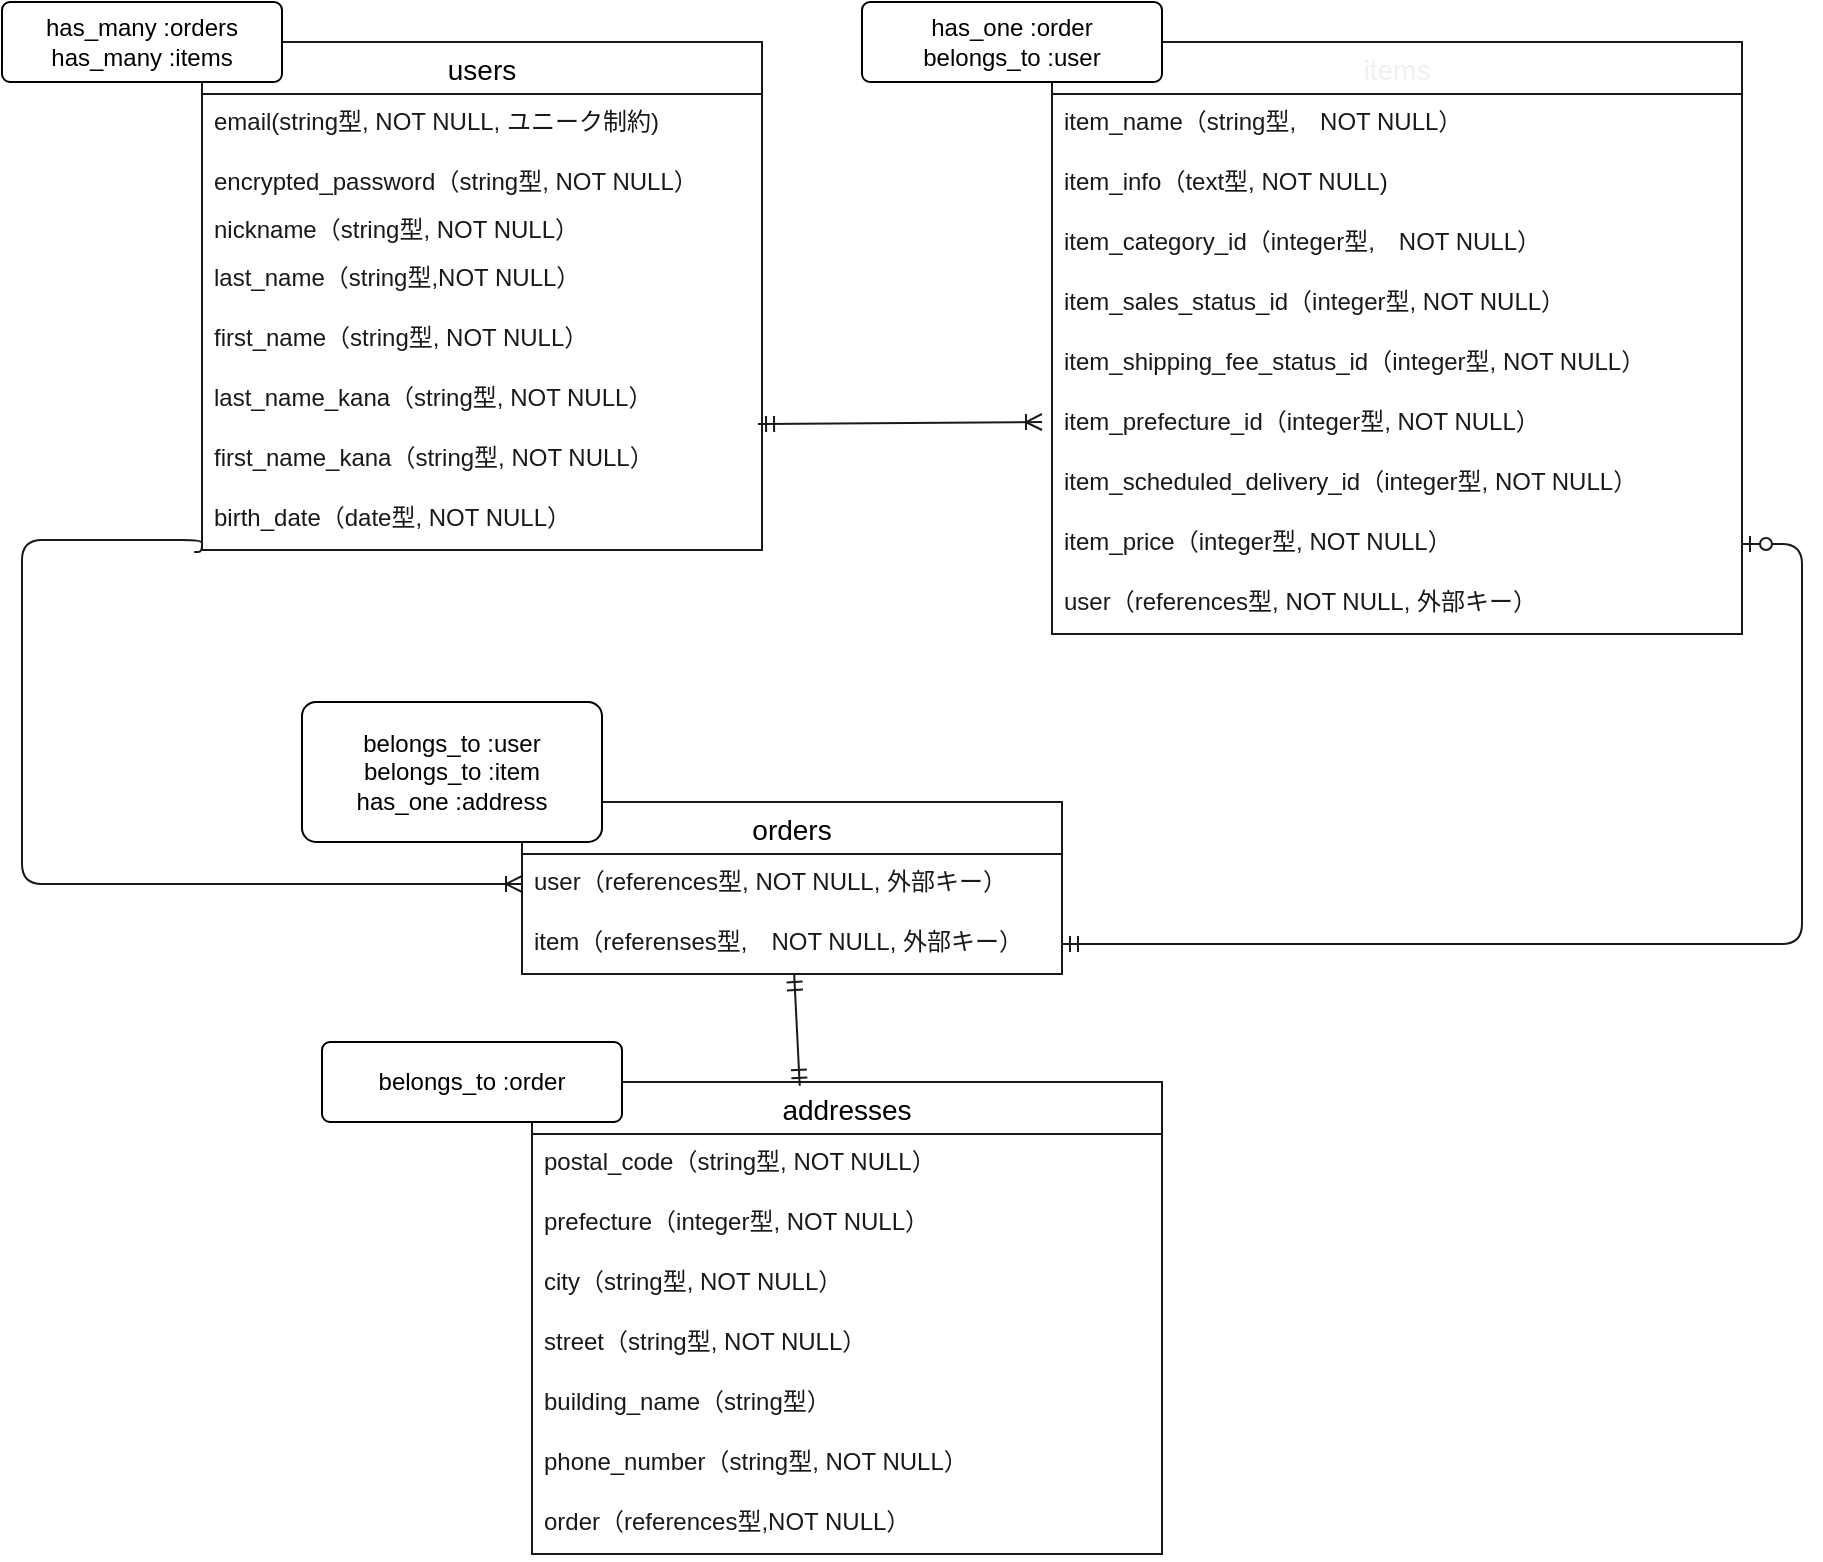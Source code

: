 <mxfile>
    <diagram id="iHe5-swWgr277LIi-snk" name="ページ1">
        <mxGraphModel dx="1323" dy="1961" grid="1" gridSize="10" guides="1" tooltips="1" connect="1" arrows="1" fold="1" page="1" pageScale="1" pageWidth="827" pageHeight="1169" background="#ffffff" math="0" shadow="0">
            <root>
                <mxCell id="0"/>
                <mxCell id="1" parent="0"/>
                <mxCell id="2" value="users" style="swimlane;fontStyle=0;childLayout=stackLayout;horizontal=1;startSize=26;horizontalStack=0;resizeParent=1;resizeParentMax=0;resizeLast=0;collapsible=1;marginBottom=0;align=center;fontSize=14;strokeColor=#191919;" parent="1" vertex="1">
                    <mxGeometry x="60" y="10" width="280" height="254" as="geometry"/>
                </mxCell>
                <mxCell id="20" value="email(string型, NOT NULL, ユニーク制約)" style="text;strokeColor=none;fillColor=none;spacingLeft=4;spacingRight=4;overflow=hidden;rotatable=0;points=[[0,0.5],[1,0.5]];portConstraint=eastwest;fontSize=12;fontColor=#191919;" parent="2" vertex="1">
                    <mxGeometry y="26" width="280" height="30" as="geometry"/>
                </mxCell>
                <mxCell id="4" value="encrypted_password（string型, NOT NULL）" style="text;strokeColor=none;fillColor=none;spacingLeft=4;spacingRight=4;overflow=hidden;rotatable=0;points=[[0,0.5],[1,0.5]];portConstraint=eastwest;fontSize=12;fontColor=#191919;" parent="2" vertex="1">
                    <mxGeometry y="56" width="280" height="24" as="geometry"/>
                </mxCell>
                <mxCell id="5" value="nickname（string型, NOT NULL）" style="text;strokeColor=none;fillColor=none;spacingLeft=4;spacingRight=4;overflow=hidden;rotatable=0;points=[[0,0.5],[1,0.5]];portConstraint=eastwest;fontSize=12;fontColor=#191919;" parent="2" vertex="1">
                    <mxGeometry y="80" width="280" height="24" as="geometry"/>
                </mxCell>
                <mxCell id="10" value="last_name（string型,NOT NULL）" style="text;strokeColor=none;fillColor=none;spacingLeft=4;spacingRight=4;overflow=hidden;rotatable=0;points=[[0,0.5],[1,0.5]];portConstraint=eastwest;fontSize=12;fontColor=#191919;" parent="2" vertex="1">
                    <mxGeometry y="104" width="280" height="30" as="geometry"/>
                </mxCell>
                <mxCell id="11" value="first_name（string型, NOT NULL）" style="text;strokeColor=none;fillColor=none;spacingLeft=4;spacingRight=4;overflow=hidden;rotatable=0;points=[[0,0.5],[1,0.5]];portConstraint=eastwest;fontSize=12;fontColor=#191919;" parent="2" vertex="1">
                    <mxGeometry y="134" width="280" height="30" as="geometry"/>
                </mxCell>
                <mxCell id="77" value="last_name_kana（string型, NOT NULL）" style="text;strokeColor=none;fillColor=none;spacingLeft=4;spacingRight=4;overflow=hidden;rotatable=0;points=[[0,0.5],[1,0.5]];portConstraint=eastwest;fontSize=12;fontColor=#191919;" parent="2" vertex="1">
                    <mxGeometry y="164" width="280" height="30" as="geometry"/>
                </mxCell>
                <mxCell id="13" value="first_name_kana（string型, NOT NULL）" style="text;strokeColor=none;fillColor=none;spacingLeft=4;spacingRight=4;overflow=hidden;rotatable=0;points=[[0,0.5],[1,0.5]];portConstraint=eastwest;fontSize=12;fillStyle=dashed;fontColor=#191919;" parent="2" vertex="1">
                    <mxGeometry y="194" width="280" height="30" as="geometry"/>
                </mxCell>
                <mxCell id="95" value="birth_date（date型, NOT NULL）" style="text;strokeColor=none;fillColor=none;spacingLeft=4;spacingRight=4;overflow=hidden;rotatable=0;points=[[0,0.5],[1,0.5]];portConstraint=eastwest;fontSize=12;labelBorderColor=none;fillStyle=dashed;fontColor=#191919;" parent="2" vertex="1">
                    <mxGeometry y="224" width="280" height="30" as="geometry"/>
                </mxCell>
                <mxCell id="16" value="items" style="swimlane;fontStyle=0;childLayout=stackLayout;horizontal=1;startSize=26;horizontalStack=0;resizeParent=1;resizeParentMax=0;resizeLast=0;collapsible=1;marginBottom=0;align=center;fontSize=14;fontColor=#F0F0F0;strokeColor=#191919;" parent="1" vertex="1">
                    <mxGeometry x="485" y="10" width="345" height="296" as="geometry"/>
                </mxCell>
                <mxCell id="23" value="item_name（string型,　NOT NULL）" style="text;strokeColor=none;fillColor=none;spacingLeft=4;spacingRight=4;overflow=hidden;rotatable=0;points=[[0,0.5],[1,0.5]];portConstraint=eastwest;fontSize=12;fontColor=#191919;" parent="16" vertex="1">
                    <mxGeometry y="26" width="345" height="30" as="geometry"/>
                </mxCell>
                <mxCell id="25" value="item_info（text型, NOT NULL)" style="text;strokeColor=none;fillColor=none;spacingLeft=4;spacingRight=4;overflow=hidden;rotatable=0;points=[[0,0.5],[1,0.5]];portConstraint=eastwest;fontSize=12;fontColor=#191919;" parent="16" vertex="1">
                    <mxGeometry y="56" width="345" height="30" as="geometry"/>
                </mxCell>
                <mxCell id="26" value="item_category_id（integer型,　NOT NULL）" style="text;strokeColor=none;fillColor=none;spacingLeft=4;spacingRight=4;overflow=hidden;rotatable=0;points=[[0,0.5],[1,0.5]];portConstraint=eastwest;fontSize=12;fontColor=#191919;" parent="16" vertex="1">
                    <mxGeometry y="86" width="345" height="30" as="geometry"/>
                </mxCell>
                <mxCell id="39" value="item_sales_status_id（integer型, NOT NULL）" style="text;strokeColor=none;fillColor=none;spacingLeft=4;spacingRight=4;overflow=hidden;rotatable=0;points=[[0,0.5],[1,0.5]];portConstraint=eastwest;fontSize=12;fontColor=#191919;" parent="16" vertex="1">
                    <mxGeometry y="116" width="345" height="30" as="geometry"/>
                </mxCell>
                <mxCell id="40" value="item_shipping_fee_status_id（integer型, NOT NULL）" style="text;strokeColor=none;fillColor=none;spacingLeft=4;spacingRight=4;overflow=hidden;rotatable=0;points=[[0,0.5],[1,0.5]];portConstraint=eastwest;fontSize=12;fontColor=#191919;" parent="16" vertex="1">
                    <mxGeometry y="146" width="345" height="30" as="geometry"/>
                </mxCell>
                <mxCell id="42" value="item_prefecture_id（integer型, NOT NULL）" style="text;strokeColor=none;fillColor=none;spacingLeft=4;spacingRight=4;overflow=hidden;rotatable=0;points=[[0,0.5],[1,0.5]];portConstraint=eastwest;fontSize=12;fontColor=#191919;" parent="16" vertex="1">
                    <mxGeometry y="176" width="345" height="30" as="geometry"/>
                </mxCell>
                <mxCell id="43" value="item_scheduled_delivery_id（integer型, NOT NULL）" style="text;strokeColor=none;fillColor=none;spacingLeft=4;spacingRight=4;overflow=hidden;rotatable=0;points=[[0,0.5],[1,0.5]];portConstraint=eastwest;fontSize=12;fontColor=#191919;" parent="16" vertex="1">
                    <mxGeometry y="206" width="345" height="30" as="geometry"/>
                </mxCell>
                <mxCell id="27" value="item_price（integer型, NOT NULL）" style="text;strokeColor=none;fillColor=none;spacingLeft=4;spacingRight=4;overflow=hidden;rotatable=0;points=[[0,0.5],[1,0.5]];portConstraint=eastwest;fontSize=12;fontColor=#191919;" parent="16" vertex="1">
                    <mxGeometry y="236" width="345" height="30" as="geometry"/>
                </mxCell>
                <mxCell id="56" value="user（references型, NOT NULL, 外部キー）" style="text;strokeColor=none;fillColor=none;spacingLeft=4;spacingRight=4;overflow=hidden;rotatable=0;points=[[0,0.5],[1,0.5]];portConstraint=eastwest;fontSize=12;fontColor=#191919;" parent="16" vertex="1">
                    <mxGeometry y="266" width="345" height="30" as="geometry"/>
                </mxCell>
                <mxCell id="57" value="orders" style="swimlane;fontStyle=0;childLayout=stackLayout;horizontal=1;startSize=26;horizontalStack=0;resizeParent=1;resizeParentMax=0;resizeLast=0;collapsible=1;marginBottom=0;align=center;fontSize=14;labelBorderColor=none;strokeColor=#191919;" parent="1" vertex="1">
                    <mxGeometry x="220" y="390" width="270" height="86" as="geometry"/>
                </mxCell>
                <mxCell id="58" value="user（references型, NOT NULL, 外部キー）" style="text;strokeColor=none;fillColor=none;spacingLeft=4;spacingRight=4;overflow=hidden;rotatable=0;points=[[0,0.5],[1,0.5]];portConstraint=eastwest;fontSize=12;fontColor=#191919;" parent="57" vertex="1">
                    <mxGeometry y="26" width="270" height="30" as="geometry"/>
                </mxCell>
                <mxCell id="80" value="item（referenses型,　NOT NULL, 外部キー）" style="text;strokeColor=none;fillColor=none;spacingLeft=4;spacingRight=4;overflow=hidden;rotatable=0;points=[[0,0.5],[1,0.5]];portConstraint=eastwest;fontSize=12;fontColor=#191919;" parent="57" vertex="1">
                    <mxGeometry y="56" width="270" height="30" as="geometry"/>
                </mxCell>
                <mxCell id="61" value="addresses" style="swimlane;fontStyle=0;childLayout=stackLayout;horizontal=1;startSize=26;horizontalStack=0;resizeParent=1;resizeParentMax=0;resizeLast=0;collapsible=1;marginBottom=0;align=center;fontSize=14;strokeColor=#191919;" parent="1" vertex="1">
                    <mxGeometry x="225" y="530" width="315" height="236" as="geometry"/>
                </mxCell>
                <mxCell id="62" value="postal_code（string型, NOT NULL）" style="text;strokeColor=none;fillColor=none;spacingLeft=4;spacingRight=4;overflow=hidden;rotatable=0;points=[[0,0.5],[1,0.5]];portConstraint=eastwest;fontSize=12;fontColor=#191919;" parent="61" vertex="1">
                    <mxGeometry y="26" width="315" height="30" as="geometry"/>
                </mxCell>
                <mxCell id="63" value="prefecture（integer型, NOT NULL）" style="text;strokeColor=none;fillColor=none;spacingLeft=4;spacingRight=4;overflow=hidden;rotatable=0;points=[[0,0.5],[1,0.5]];portConstraint=eastwest;fontSize=12;fontColor=#191919;" parent="61" vertex="1">
                    <mxGeometry y="56" width="315" height="30" as="geometry"/>
                </mxCell>
                <mxCell id="66" value="city（string型, NOT NULL）" style="text;strokeColor=none;fillColor=none;spacingLeft=4;spacingRight=4;overflow=hidden;rotatable=0;points=[[0,0.5],[1,0.5]];portConstraint=eastwest;fontSize=12;fontColor=#191919;" parent="61" vertex="1">
                    <mxGeometry y="86" width="315" height="30" as="geometry"/>
                </mxCell>
                <mxCell id="67" value="street（string型, NOT NULL）" style="text;strokeColor=none;fillColor=none;spacingLeft=4;spacingRight=4;overflow=hidden;rotatable=0;points=[[0,0.5],[1,0.5]];portConstraint=eastwest;fontSize=12;fontColor=#191919;" parent="61" vertex="1">
                    <mxGeometry y="116" width="315" height="30" as="geometry"/>
                </mxCell>
                <mxCell id="69" value="building_name（string型）" style="text;strokeColor=none;fillColor=none;spacingLeft=4;spacingRight=4;overflow=hidden;rotatable=0;points=[[0,0.5],[1,0.5]];portConstraint=eastwest;fontSize=12;fontColor=#191919;" parent="61" vertex="1">
                    <mxGeometry y="146" width="315" height="30" as="geometry"/>
                </mxCell>
                <mxCell id="71" value="phone_number（string型, NOT NULL）" style="text;strokeColor=none;fillColor=none;spacingLeft=4;spacingRight=4;overflow=hidden;rotatable=0;points=[[0,0.5],[1,0.5]];portConstraint=eastwest;fontSize=12;fontColor=#191919;" parent="61" vertex="1">
                    <mxGeometry y="176" width="315" height="30" as="geometry"/>
                </mxCell>
                <mxCell id="83" value="order（references型,NOT NULL）" style="text;strokeColor=none;fillColor=none;spacingLeft=4;spacingRight=4;overflow=hidden;rotatable=0;points=[[0,0.5],[1,0.5]];portConstraint=eastwest;fontSize=12;fontColor=#191919;" parent="61" vertex="1">
                    <mxGeometry y="206" width="315" height="30" as="geometry"/>
                </mxCell>
                <mxCell id="75" value="" style="edgeStyle=entityRelationEdgeStyle;fontSize=12;html=1;endArrow=ERzeroToOne;startArrow=ERmandOne;exitX=1;exitY=0.5;exitDx=0;exitDy=0;fontColor=#191919;labelBackgroundColor=none;strokeColor=#191919;" parent="1" source="80" target="27" edge="1">
                    <mxGeometry width="100" height="100" relative="1" as="geometry">
                        <mxPoint x="510" y="430" as="sourcePoint"/>
                        <mxPoint x="350" y="320" as="targetPoint"/>
                    </mxGeometry>
                </mxCell>
                <mxCell id="79" value="" style="fontSize=12;html=1;endArrow=ERmandOne;startArrow=ERmandOne;entryX=0.504;entryY=1;entryDx=0;entryDy=0;exitX=0.425;exitY=0.008;exitDx=0;exitDy=0;entryPerimeter=0;exitPerimeter=0;fontColor=#191919;labelBackgroundColor=none;strokeColor=#191919;" parent="1" source="61" target="80" edge="1">
                    <mxGeometry width="100" height="100" relative="1" as="geometry">
                        <mxPoint x="350" y="630" as="sourcePoint"/>
                        <mxPoint x="342.04" y="546" as="targetPoint"/>
                    </mxGeometry>
                </mxCell>
                <mxCell id="84" value="belongs_to :user&lt;br&gt;belongs_to :item&lt;br&gt;has_one :address" style="rounded=1;arcSize=10;whiteSpace=wrap;html=1;align=center;" parent="1" vertex="1">
                    <mxGeometry x="110" y="340" width="150" height="70" as="geometry"/>
                </mxCell>
                <mxCell id="86" value="belongs_to :order" style="rounded=1;arcSize=10;whiteSpace=wrap;html=1;align=center;" parent="1" vertex="1">
                    <mxGeometry x="120" y="510" width="150" height="40" as="geometry"/>
                </mxCell>
                <mxCell id="87" value="has_one :order&lt;br&gt;belongs_to :user" style="rounded=1;arcSize=10;whiteSpace=wrap;html=1;align=center;" parent="1" vertex="1">
                    <mxGeometry x="390" y="-10" width="150" height="40" as="geometry"/>
                </mxCell>
                <mxCell id="88" value="has_many :orders&lt;br&gt;has_many :items" style="rounded=1;arcSize=10;whiteSpace=wrap;html=1;align=center;" parent="1" vertex="1">
                    <mxGeometry x="-40" y="-10" width="140" height="40" as="geometry"/>
                </mxCell>
                <mxCell id="90" value="" style="fontSize=12;html=1;endArrow=ERoneToMany;startArrow=ERmandOne;fontColor=#191919;exitX=0.993;exitY=-0.1;exitDx=0;exitDy=0;labelBackgroundColor=none;strokeColor=#191919;exitPerimeter=0;" parent="1" source="13" edge="1">
                    <mxGeometry width="100" height="100" relative="1" as="geometry">
                        <mxPoint x="350" y="390" as="sourcePoint"/>
                        <mxPoint x="480" y="200" as="targetPoint"/>
                    </mxGeometry>
                </mxCell>
                <mxCell id="91" value="" style="edgeStyle=orthogonalEdgeStyle;fontSize=12;html=1;endArrow=ERoneToMany;fontColor=#F0F0F0;exitX=-0.014;exitY=1.033;exitDx=0;exitDy=0;entryX=0;entryY=0.5;entryDx=0;entryDy=0;strokeColor=#191919;exitPerimeter=0;" parent="1" source="95" target="58" edge="1">
                    <mxGeometry width="100" height="100" relative="1" as="geometry">
                        <mxPoint x="70" y="259" as="sourcePoint"/>
                        <mxPoint x="450" y="290" as="targetPoint"/>
                        <Array as="points">
                            <mxPoint x="60" y="265"/>
                            <mxPoint x="60" y="259"/>
                            <mxPoint x="-30" y="259"/>
                            <mxPoint x="-30" y="431"/>
                        </Array>
                    </mxGeometry>
                </mxCell>
            </root>
        </mxGraphModel>
    </diagram>
</mxfile>